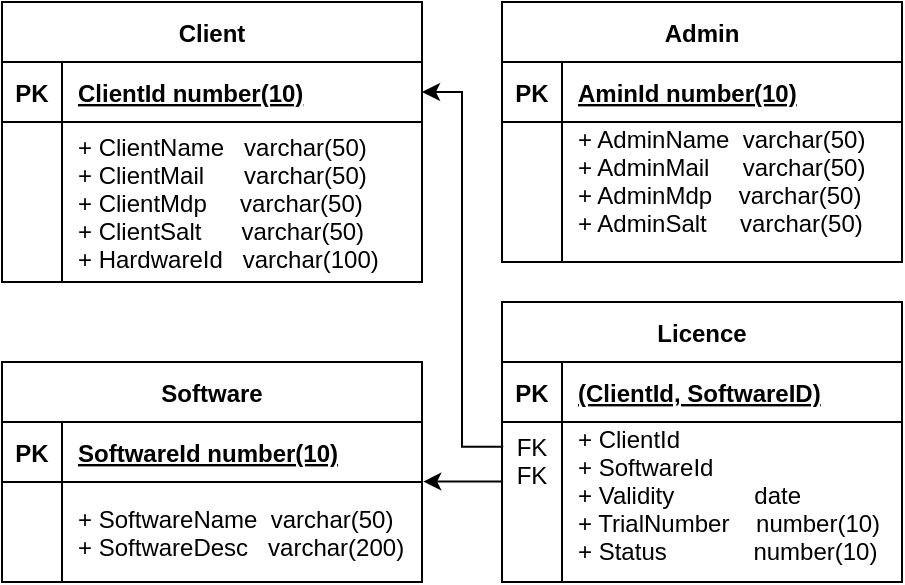 <mxfile version="15.9.6"><diagram id="raCJKgqlP_Wga7yiVs-M" name="Page-1"><mxGraphModel dx="981" dy="530" grid="1" gridSize="10" guides="1" tooltips="1" connect="1" arrows="1" fold="1" page="1" pageScale="1" pageWidth="827" pageHeight="1169" math="0" shadow="0"><root><mxCell id="0"/><mxCell id="1" parent="0"/><mxCell id="fkIi3eZO2471IBBlQp6W-1" value="Client" style="shape=table;startSize=30;container=1;collapsible=1;childLayout=tableLayout;fixedRows=1;rowLines=0;fontStyle=1;align=center;resizeLast=1;" vertex="1" parent="1"><mxGeometry x="130" y="230" width="210" height="140" as="geometry"/></mxCell><mxCell id="fkIi3eZO2471IBBlQp6W-2" value="" style="shape=partialRectangle;collapsible=0;dropTarget=0;pointerEvents=0;fillColor=none;points=[[0,0.5],[1,0.5]];portConstraint=eastwest;top=0;left=0;right=0;bottom=1;" vertex="1" parent="fkIi3eZO2471IBBlQp6W-1"><mxGeometry y="30" width="210" height="30" as="geometry"/></mxCell><mxCell id="fkIi3eZO2471IBBlQp6W-3" value="PK" style="shape=partialRectangle;overflow=hidden;connectable=0;fillColor=none;top=0;left=0;bottom=0;right=0;fontStyle=1;" vertex="1" parent="fkIi3eZO2471IBBlQp6W-2"><mxGeometry width="30" height="30" as="geometry"><mxRectangle width="30" height="30" as="alternateBounds"/></mxGeometry></mxCell><mxCell id="fkIi3eZO2471IBBlQp6W-4" value="ClientId number(10)" style="shape=partialRectangle;overflow=hidden;connectable=0;fillColor=none;top=0;left=0;bottom=0;right=0;align=left;spacingLeft=6;fontStyle=5;" vertex="1" parent="fkIi3eZO2471IBBlQp6W-2"><mxGeometry x="30" width="180" height="30" as="geometry"><mxRectangle width="180" height="30" as="alternateBounds"/></mxGeometry></mxCell><mxCell id="fkIi3eZO2471IBBlQp6W-5" value="" style="shape=partialRectangle;collapsible=0;dropTarget=0;pointerEvents=0;fillColor=none;points=[[0,0.5],[1,0.5]];portConstraint=eastwest;top=0;left=0;right=0;bottom=0;" vertex="1" parent="fkIi3eZO2471IBBlQp6W-1"><mxGeometry y="60" width="210" height="80" as="geometry"/></mxCell><mxCell id="fkIi3eZO2471IBBlQp6W-6" value="" style="shape=partialRectangle;overflow=hidden;connectable=0;fillColor=none;top=0;left=0;bottom=0;right=0;" vertex="1" parent="fkIi3eZO2471IBBlQp6W-5"><mxGeometry width="30" height="80" as="geometry"><mxRectangle width="30" height="80" as="alternateBounds"/></mxGeometry></mxCell><mxCell id="fkIi3eZO2471IBBlQp6W-7" value="+ ClientName   varchar(50) &#xA;+ ClientMail      varchar(50) &#xA;+ ClientMdp     varchar(50)&#xA;+ ClientSalt      varchar(50)&#xA; + HardwareId   varchar(100)" style="shape=partialRectangle;overflow=hidden;connectable=0;fillColor=none;top=0;left=0;bottom=0;right=0;align=left;spacingLeft=6;" vertex="1" parent="fkIi3eZO2471IBBlQp6W-5"><mxGeometry x="30" width="180" height="80" as="geometry"><mxRectangle width="180" height="80" as="alternateBounds"/></mxGeometry></mxCell><mxCell id="fkIi3eZO2471IBBlQp6W-8" value="Software" style="shape=table;startSize=30;container=1;collapsible=1;childLayout=tableLayout;fixedRows=1;rowLines=0;fontStyle=1;align=center;resizeLast=1;" vertex="1" parent="1"><mxGeometry x="130" y="410" width="210" height="110" as="geometry"/></mxCell><mxCell id="fkIi3eZO2471IBBlQp6W-9" value="" style="shape=partialRectangle;collapsible=0;dropTarget=0;pointerEvents=0;fillColor=none;points=[[0,0.5],[1,0.5]];portConstraint=eastwest;top=0;left=0;right=0;bottom=1;" vertex="1" parent="fkIi3eZO2471IBBlQp6W-8"><mxGeometry y="30" width="210" height="30" as="geometry"/></mxCell><mxCell id="fkIi3eZO2471IBBlQp6W-10" value="PK" style="shape=partialRectangle;overflow=hidden;connectable=0;fillColor=none;top=0;left=0;bottom=0;right=0;fontStyle=1;" vertex="1" parent="fkIi3eZO2471IBBlQp6W-9"><mxGeometry width="30" height="30" as="geometry"><mxRectangle width="30" height="30" as="alternateBounds"/></mxGeometry></mxCell><mxCell id="fkIi3eZO2471IBBlQp6W-11" value="SoftwareId number(10)" style="shape=partialRectangle;overflow=hidden;connectable=0;fillColor=none;top=0;left=0;bottom=0;right=0;align=left;spacingLeft=6;fontStyle=5;" vertex="1" parent="fkIi3eZO2471IBBlQp6W-9"><mxGeometry x="30" width="180" height="30" as="geometry"><mxRectangle width="180" height="30" as="alternateBounds"/></mxGeometry></mxCell><mxCell id="fkIi3eZO2471IBBlQp6W-12" value="" style="shape=partialRectangle;collapsible=0;dropTarget=0;pointerEvents=0;fillColor=none;points=[[0,0.5],[1,0.5]];portConstraint=eastwest;top=0;left=0;right=0;bottom=0;" vertex="1" parent="fkIi3eZO2471IBBlQp6W-8"><mxGeometry y="60" width="210" height="50" as="geometry"/></mxCell><mxCell id="fkIi3eZO2471IBBlQp6W-13" value="" style="shape=partialRectangle;overflow=hidden;connectable=0;fillColor=none;top=0;left=0;bottom=0;right=0;" vertex="1" parent="fkIi3eZO2471IBBlQp6W-12"><mxGeometry width="30" height="50" as="geometry"><mxRectangle width="30" height="50" as="alternateBounds"/></mxGeometry></mxCell><mxCell id="fkIi3eZO2471IBBlQp6W-14" value="+ SoftwareName  varchar(50)   &#xA;+ SoftwareDesc   varchar(200) " style="shape=partialRectangle;overflow=hidden;connectable=0;fillColor=none;top=0;left=0;bottom=0;right=0;align=left;spacingLeft=6;verticalAlign=middle;" vertex="1" parent="fkIi3eZO2471IBBlQp6W-12"><mxGeometry x="30" width="180" height="50" as="geometry"><mxRectangle width="180" height="50" as="alternateBounds"/></mxGeometry></mxCell><mxCell id="fkIi3eZO2471IBBlQp6W-15" value="Licence" style="shape=table;startSize=30;container=1;collapsible=1;childLayout=tableLayout;fixedRows=1;rowLines=0;fontStyle=1;align=center;resizeLast=1;verticalAlign=middle;" vertex="1" parent="1"><mxGeometry x="380" y="380" width="200" height="140" as="geometry"/></mxCell><mxCell id="fkIi3eZO2471IBBlQp6W-16" value="" style="shape=partialRectangle;collapsible=0;dropTarget=0;pointerEvents=0;fillColor=none;points=[[0,0.5],[1,0.5]];portConstraint=eastwest;top=0;left=0;right=0;bottom=1;" vertex="1" parent="fkIi3eZO2471IBBlQp6W-15"><mxGeometry y="30" width="200" height="30" as="geometry"/></mxCell><mxCell id="fkIi3eZO2471IBBlQp6W-17" value="PK" style="shape=partialRectangle;overflow=hidden;connectable=0;fillColor=none;top=0;left=0;bottom=0;right=0;fontStyle=1;" vertex="1" parent="fkIi3eZO2471IBBlQp6W-16"><mxGeometry width="30" height="30" as="geometry"><mxRectangle width="30" height="30" as="alternateBounds"/></mxGeometry></mxCell><mxCell id="fkIi3eZO2471IBBlQp6W-18" value="(ClientId, SoftwareID)" style="shape=partialRectangle;overflow=hidden;connectable=0;fillColor=none;top=0;left=0;bottom=0;right=0;align=left;spacingLeft=6;fontStyle=5;" vertex="1" parent="fkIi3eZO2471IBBlQp6W-16"><mxGeometry x="30" width="170" height="30" as="geometry"><mxRectangle width="170" height="30" as="alternateBounds"/></mxGeometry></mxCell><mxCell id="fkIi3eZO2471IBBlQp6W-19" value="" style="shape=partialRectangle;collapsible=0;dropTarget=0;pointerEvents=0;fillColor=none;points=[[0,0.5],[1,0.5]];portConstraint=eastwest;top=0;left=0;right=0;bottom=0;" vertex="1" parent="fkIi3eZO2471IBBlQp6W-15"><mxGeometry y="60" width="200" height="80" as="geometry"/></mxCell><mxCell id="fkIi3eZO2471IBBlQp6W-20" value="FK&#xA;FK&#xA;&#xA;&#xA;" style="shape=partialRectangle;overflow=hidden;connectable=0;fillColor=none;top=0;left=0;bottom=0;right=0;" vertex="1" parent="fkIi3eZO2471IBBlQp6W-19"><mxGeometry width="30" height="80" as="geometry"><mxRectangle width="30" height="80" as="alternateBounds"/></mxGeometry></mxCell><mxCell id="fkIi3eZO2471IBBlQp6W-21" value="+ ClientId&#xA;+ SoftwareId&#xA;+ Validity            date              &#xA;+ TrialNumber    number(10) &#xA;+ Status             number(10) &#xA;" style="shape=partialRectangle;overflow=hidden;connectable=0;fillColor=none;top=0;left=0;bottom=0;right=0;align=left;spacingLeft=6;verticalAlign=middle;" vertex="1" parent="fkIi3eZO2471IBBlQp6W-19"><mxGeometry x="30" width="170" height="80" as="geometry"><mxRectangle width="170" height="80" as="alternateBounds"/></mxGeometry></mxCell><mxCell id="fkIi3eZO2471IBBlQp6W-22" value="Admin" style="shape=table;startSize=30;container=1;collapsible=1;childLayout=tableLayout;fixedRows=1;rowLines=0;fontStyle=1;align=center;resizeLast=1;" vertex="1" parent="1"><mxGeometry x="380" y="230" width="200" height="130" as="geometry"/></mxCell><mxCell id="fkIi3eZO2471IBBlQp6W-23" value="" style="shape=partialRectangle;collapsible=0;dropTarget=0;pointerEvents=0;fillColor=none;points=[[0,0.5],[1,0.5]];portConstraint=eastwest;top=0;left=0;right=0;bottom=1;" vertex="1" parent="fkIi3eZO2471IBBlQp6W-22"><mxGeometry y="30" width="200" height="30" as="geometry"/></mxCell><mxCell id="fkIi3eZO2471IBBlQp6W-24" value="PK" style="shape=partialRectangle;overflow=hidden;connectable=0;fillColor=none;top=0;left=0;bottom=0;right=0;fontStyle=1;" vertex="1" parent="fkIi3eZO2471IBBlQp6W-23"><mxGeometry width="30" height="30" as="geometry"><mxRectangle width="30" height="30" as="alternateBounds"/></mxGeometry></mxCell><mxCell id="fkIi3eZO2471IBBlQp6W-25" value="AminId number(10)" style="shape=partialRectangle;overflow=hidden;connectable=0;fillColor=none;top=0;left=0;bottom=0;right=0;align=left;spacingLeft=6;fontStyle=5;" vertex="1" parent="fkIi3eZO2471IBBlQp6W-23"><mxGeometry x="30" width="170" height="30" as="geometry"><mxRectangle width="170" height="30" as="alternateBounds"/></mxGeometry></mxCell><mxCell id="fkIi3eZO2471IBBlQp6W-26" value="" style="shape=partialRectangle;collapsible=0;dropTarget=0;pointerEvents=0;fillColor=none;points=[[0,0.5],[1,0.5]];portConstraint=eastwest;top=0;left=0;right=0;bottom=0;" vertex="1" parent="fkIi3eZO2471IBBlQp6W-22"><mxGeometry y="60" width="200" height="70" as="geometry"/></mxCell><mxCell id="fkIi3eZO2471IBBlQp6W-27" value="" style="shape=partialRectangle;overflow=hidden;connectable=0;fillColor=none;top=0;left=0;bottom=0;right=0;" vertex="1" parent="fkIi3eZO2471IBBlQp6W-26"><mxGeometry width="30" height="70" as="geometry"><mxRectangle width="30" height="70" as="alternateBounds"/></mxGeometry></mxCell><mxCell id="fkIi3eZO2471IBBlQp6W-28" value="+ AdminName  varchar(50) &#xA;+ AdminMail     varchar(50) &#xA;+ AdminMdp    varchar(50)&#xA;+ AdminSalt     varchar(50)&#xA; " style="shape=partialRectangle;overflow=hidden;connectable=0;fillColor=none;top=0;left=0;bottom=0;right=0;align=left;spacingLeft=6;" vertex="1" parent="fkIi3eZO2471IBBlQp6W-26"><mxGeometry x="30" width="170" height="70" as="geometry"><mxRectangle width="170" height="70" as="alternateBounds"/></mxGeometry></mxCell><mxCell id="fkIi3eZO2471IBBlQp6W-29" style="edgeStyle=orthogonalEdgeStyle;rounded=0;orthogonalLoop=1;jettySize=auto;html=1;entryX=0.003;entryY=0.155;entryDx=0;entryDy=0;entryPerimeter=0;startArrow=classic;startFill=1;endArrow=none;endFill=0;" edge="1" parent="1" source="fkIi3eZO2471IBBlQp6W-2" target="fkIi3eZO2471IBBlQp6W-19"><mxGeometry relative="1" as="geometry"><Array as="points"><mxPoint x="360" y="275"/><mxPoint x="360" y="452"/></Array></mxGeometry></mxCell><mxCell id="fkIi3eZO2471IBBlQp6W-30" value="" style="edgeStyle=orthogonalEdgeStyle;rounded=0;orthogonalLoop=1;jettySize=auto;html=1;entryX=1.003;entryY=-0.004;entryDx=0;entryDy=0;entryPerimeter=0;" edge="1" parent="1" source="fkIi3eZO2471IBBlQp6W-19" target="fkIi3eZO2471IBBlQp6W-12"><mxGeometry relative="1" as="geometry"><Array as="points"><mxPoint x="351" y="470"/></Array></mxGeometry></mxCell></root></mxGraphModel></diagram></mxfile>